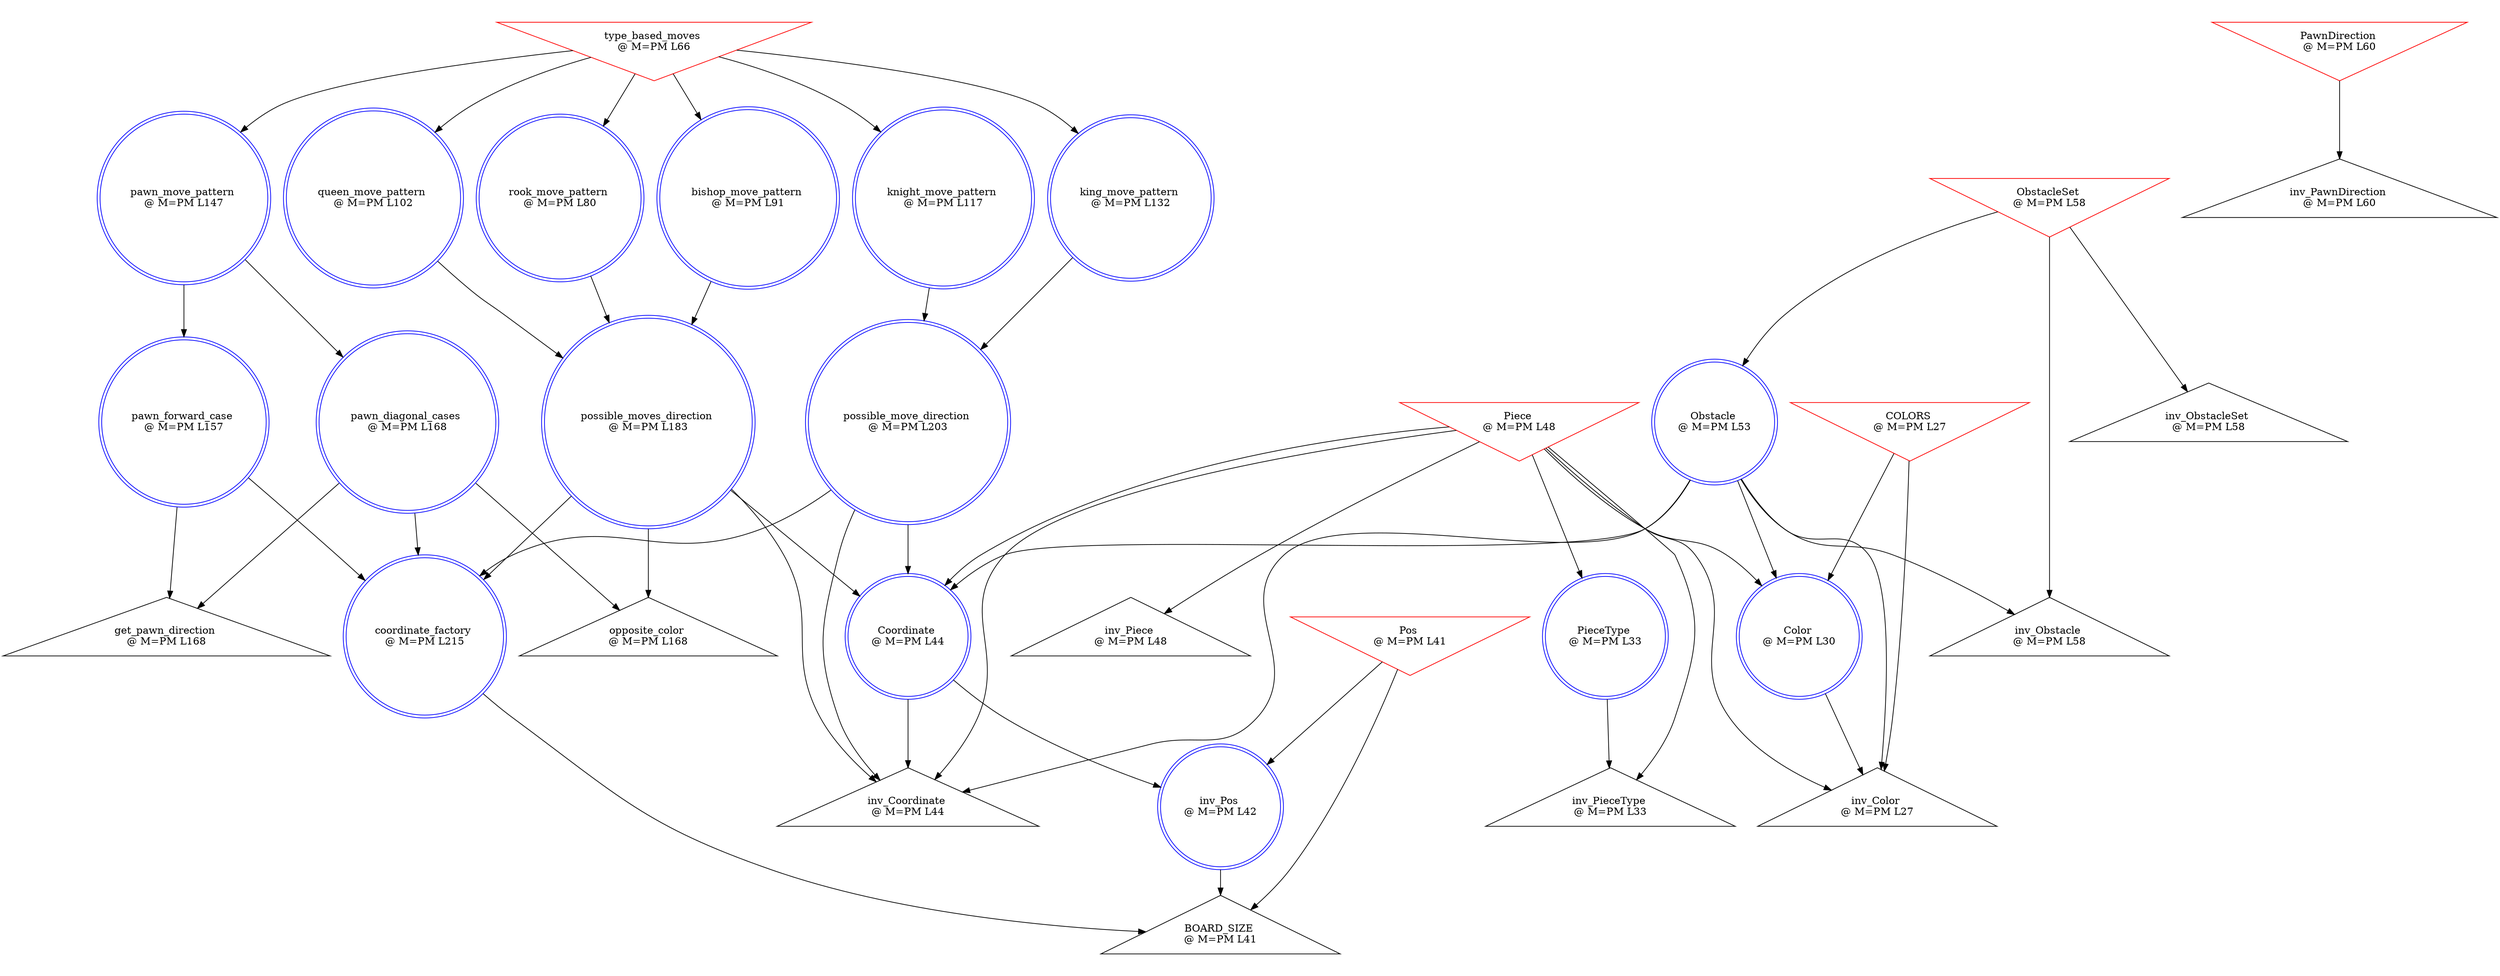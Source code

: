 digraph G {
	 Obstacle [label="Obstacle 
@ M=PM L53", shape=doublecircle, color=blue]
	 Obstacle -> Color;
	 Obstacle -> Coordinate;
	inv_Color [label="inv_Color 
@ M=PM L53", shape=triangle]	 Obstacle -> inv_Color;
	inv_Coordinate [label="inv_Coordinate 
@ M=PM L53", shape=triangle]	 Obstacle -> inv_Coordinate;
	inv_Obstacle [label="inv_Obstacle 
@ M=PM L53", shape=triangle]	 Obstacle -> inv_Obstacle;
	 king_move_pattern [label="king_move_pattern 
@ M=PM L132", shape=doublecircle, color=blue]
	 king_move_pattern -> possible_move_direction;
	 possible_moves_direction [label="possible_moves_direction 
@ M=PM L183", shape=doublecircle, color=blue]
	 possible_moves_direction -> Coordinate;
	 possible_moves_direction -> coordinate_factory;
	inv_Coordinate [label="inv_Coordinate 
@ M=PM L183", shape=triangle]	 possible_moves_direction -> inv_Coordinate;
	opposite_color [label="opposite_color 
@ M=PM L183", shape=triangle]	 possible_moves_direction -> opposite_color;
	 knight_move_pattern [label="knight_move_pattern 
@ M=PM L117", shape=doublecircle, color=blue]
	 knight_move_pattern -> possible_move_direction;
	 pawn_forward_case [label="pawn_forward_case 
@ M=PM L157", shape=doublecircle, color=blue]
	 pawn_forward_case -> coordinate_factory;
	get_pawn_direction [label="get_pawn_direction 
@ M=PM L157", shape=triangle]	 pawn_forward_case -> get_pawn_direction;
	 Color [label="Color 
@ M=PM L30", shape=doublecircle, color=blue]
	inv_Color [label="inv_Color 
@ M=PM L30", shape=triangle]	 Color -> inv_Color;
	 PawnDirection [label="PawnDirection 
@ M=PM L60", shape=invtriangle, color=red]
	inv_PawnDirection [label="inv_PawnDirection 
@ M=PM L60", shape=triangle]	 PawnDirection -> inv_PawnDirection;
	 coordinate_factory [label="coordinate_factory 
@ M=PM L215", shape=doublecircle, color=blue]
	BOARD_SIZE [label="BOARD_SIZE 
@ M=PM L215", shape=triangle]	 coordinate_factory -> BOARD_SIZE;
	 type_based_moves [label="type_based_moves 
@ M=PM L66", shape=invtriangle, color=red]
	 type_based_moves -> bishop_move_pattern;
	 type_based_moves -> king_move_pattern;
	 type_based_moves -> knight_move_pattern;
	 type_based_moves -> pawn_move_pattern;
	 type_based_moves -> queen_move_pattern;
	 type_based_moves -> rook_move_pattern;
	 pawn_move_pattern [label="pawn_move_pattern 
@ M=PM L147", shape=doublecircle, color=blue]
	 pawn_move_pattern -> pawn_diagonal_cases;
	 pawn_move_pattern -> pawn_forward_case;
	 pawn_diagonal_cases [label="pawn_diagonal_cases 
@ M=PM L168", shape=doublecircle, color=blue]
	 pawn_diagonal_cases -> coordinate_factory;
	get_pawn_direction [label="get_pawn_direction 
@ M=PM L168", shape=triangle]	 pawn_diagonal_cases -> get_pawn_direction;
	opposite_color [label="opposite_color 
@ M=PM L168", shape=triangle]	 pawn_diagonal_cases -> opposite_color;
	 rook_move_pattern [label="rook_move_pattern 
@ M=PM L80", shape=doublecircle, color=blue]
	 rook_move_pattern -> possible_moves_direction;
	 inv_Pos [label="inv_Pos 
@ M=PM L42", shape=doublecircle, color=blue]
	BOARD_SIZE [label="BOARD_SIZE 
@ M=PM L42", shape=triangle]	 inv_Pos -> BOARD_SIZE;
	 possible_move_direction [label="possible_move_direction 
@ M=PM L203", shape=doublecircle, color=blue]
	 possible_move_direction -> Coordinate;
	 possible_move_direction -> coordinate_factory;
	inv_Coordinate [label="inv_Coordinate 
@ M=PM L203", shape=triangle]	 possible_move_direction -> inv_Coordinate;
	 Pos [label="Pos 
@ M=PM L41", shape=invtriangle, color=red]
	BOARD_SIZE [label="BOARD_SIZE 
@ M=PM L41", shape=triangle]	 Pos -> BOARD_SIZE;
	 Pos -> inv_Pos;
	 Piece [label="Piece 
@ M=PM L48", shape=invtriangle, color=red]
	 Piece -> Color;
	 Piece -> Coordinate;
	 Piece -> PieceType;
	inv_Color [label="inv_Color 
@ M=PM L48", shape=triangle]	 Piece -> inv_Color;
	inv_Coordinate [label="inv_Coordinate 
@ M=PM L48", shape=triangle]	 Piece -> inv_Coordinate;
	inv_Piece [label="inv_Piece 
@ M=PM L48", shape=triangle]	 Piece -> inv_Piece;
	inv_PieceType [label="inv_PieceType 
@ M=PM L48", shape=triangle]	 Piece -> inv_PieceType;
	 ObstacleSet [label="ObstacleSet 
@ M=PM L58", shape=invtriangle, color=red]
	 ObstacleSet -> Obstacle;
	inv_Obstacle [label="inv_Obstacle 
@ M=PM L58", shape=triangle]	 ObstacleSet -> inv_Obstacle;
	inv_ObstacleSet [label="inv_ObstacleSet 
@ M=PM L58", shape=triangle]	 ObstacleSet -> inv_ObstacleSet;
	 queen_move_pattern [label="queen_move_pattern 
@ M=PM L102", shape=doublecircle, color=blue]
	 queen_move_pattern -> possible_moves_direction;
	 Coordinate [label="Coordinate 
@ M=PM L44", shape=doublecircle, color=blue]
	inv_Coordinate [label="inv_Coordinate 
@ M=PM L44", shape=triangle]	 Coordinate -> inv_Coordinate;
	 Coordinate -> inv_Pos;
	 bishop_move_pattern [label="bishop_move_pattern 
@ M=PM L91", shape=doublecircle, color=blue]
	 bishop_move_pattern -> possible_moves_direction;
	 COLORS [label="COLORS 
@ M=PM L27", shape=invtriangle, color=red]
	 COLORS -> Color;
	inv_Color [label="inv_Color 
@ M=PM L27", shape=triangle]	 COLORS -> inv_Color;
	 PieceType [label="PieceType 
@ M=PM L33", shape=doublecircle, color=blue]
	inv_PieceType [label="inv_PieceType 
@ M=PM L33", shape=triangle]	 PieceType -> inv_PieceType;
}
